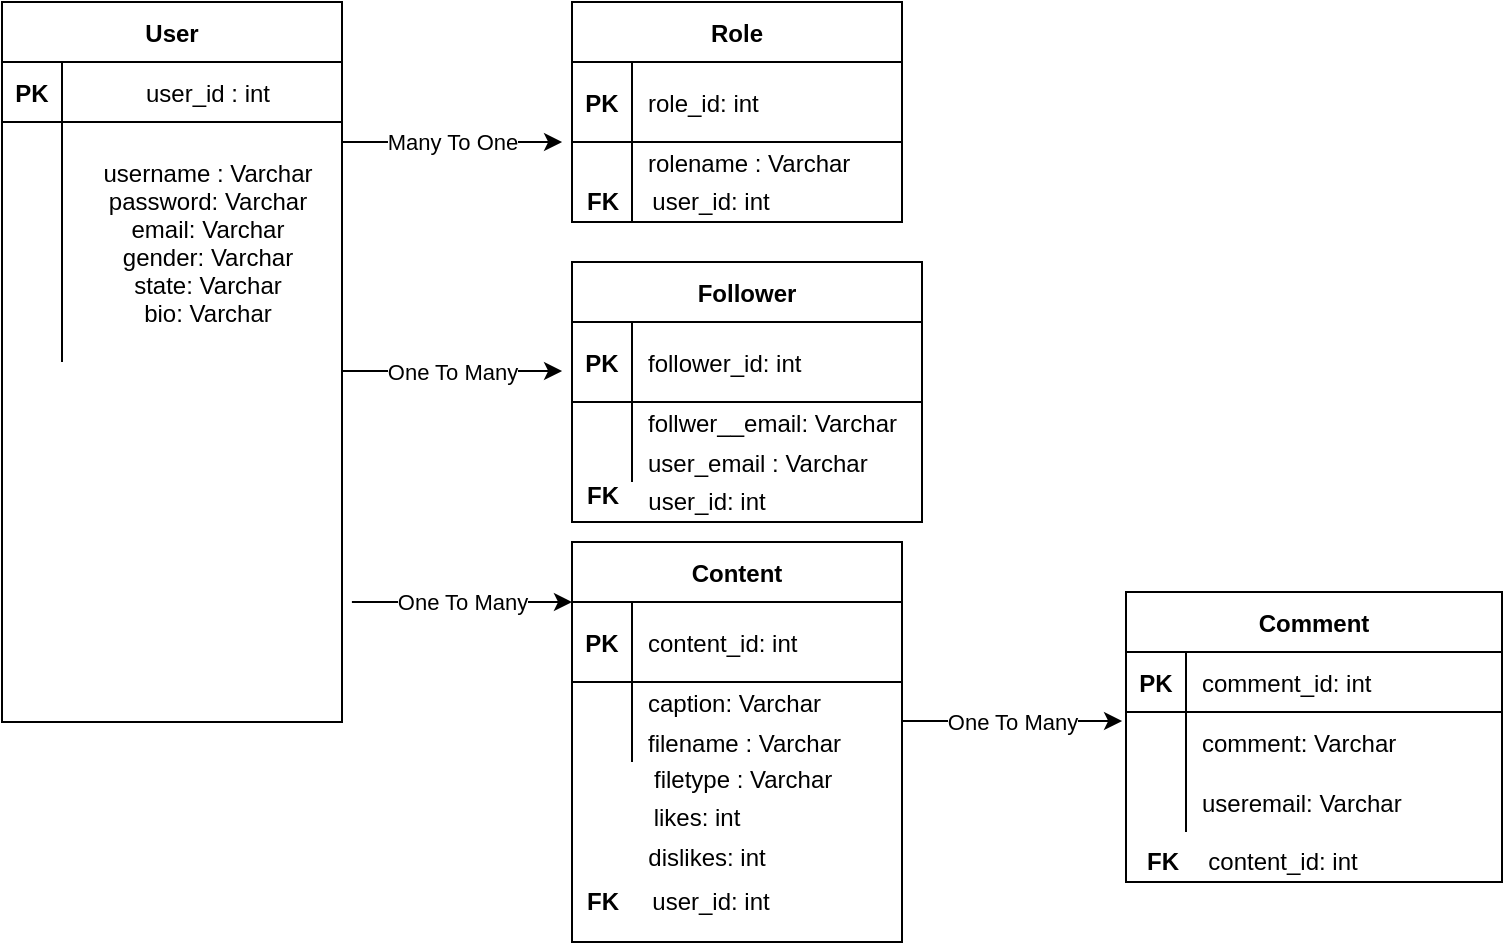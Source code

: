 <mxfile version="14.0.0" type="github" pages="2">
  <diagram id="R2lEEEUBdFMjLlhIrx00" name="Page-1">
    <mxGraphModel dx="1038" dy="548" grid="1" gridSize="10" guides="1" tooltips="1" connect="1" arrows="1" fold="1" page="1" pageScale="1" pageWidth="850" pageHeight="1100" math="0" shadow="0" extFonts="Permanent Marker^https://fonts.googleapis.com/css?family=Permanent+Marker">
      <root>
        <mxCell id="0" />
        <mxCell id="1" parent="0" />
        <mxCell id="C-vyLk0tnHw3VtMMgP7b-2" value="Role" style="shape=table;startSize=30;container=1;collapsible=1;childLayout=tableLayout;fixedRows=1;rowLines=0;fontStyle=1;align=center;resizeLast=1;" parent="1" vertex="1">
          <mxGeometry x="315" y="40" width="165" height="110" as="geometry" />
        </mxCell>
        <mxCell id="C-vyLk0tnHw3VtMMgP7b-3" value="" style="shape=partialRectangle;collapsible=0;dropTarget=0;pointerEvents=0;fillColor=none;points=[[0,0.5],[1,0.5]];portConstraint=eastwest;top=0;left=0;right=0;bottom=1;" parent="C-vyLk0tnHw3VtMMgP7b-2" vertex="1">
          <mxGeometry y="30" width="165" height="40" as="geometry" />
        </mxCell>
        <mxCell id="C-vyLk0tnHw3VtMMgP7b-4" value="PK" style="shape=partialRectangle;overflow=hidden;connectable=0;fillColor=none;top=0;left=0;bottom=0;right=0;fontStyle=1;" parent="C-vyLk0tnHw3VtMMgP7b-3" vertex="1">
          <mxGeometry width="30" height="40" as="geometry" />
        </mxCell>
        <mxCell id="C-vyLk0tnHw3VtMMgP7b-5" value="role_id: int" style="shape=partialRectangle;overflow=hidden;connectable=0;fillColor=none;top=0;left=0;bottom=0;right=0;align=left;spacingLeft=6;fontStyle=0;" parent="C-vyLk0tnHw3VtMMgP7b-3" vertex="1">
          <mxGeometry x="30" width="135" height="40" as="geometry" />
        </mxCell>
        <mxCell id="C-vyLk0tnHw3VtMMgP7b-6" value="" style="shape=partialRectangle;collapsible=0;dropTarget=0;pointerEvents=0;fillColor=none;points=[[0,0.5],[1,0.5]];portConstraint=eastwest;top=0;left=0;right=0;bottom=0;" parent="C-vyLk0tnHw3VtMMgP7b-2" vertex="1">
          <mxGeometry y="70" width="165" height="20" as="geometry" />
        </mxCell>
        <mxCell id="C-vyLk0tnHw3VtMMgP7b-7" value="" style="shape=partialRectangle;overflow=hidden;connectable=0;fillColor=none;top=0;left=0;bottom=0;right=0;" parent="C-vyLk0tnHw3VtMMgP7b-6" vertex="1">
          <mxGeometry width="30" height="20" as="geometry" />
        </mxCell>
        <mxCell id="C-vyLk0tnHw3VtMMgP7b-8" value="rolename : Varchar" style="shape=partialRectangle;overflow=hidden;connectable=0;fillColor=none;top=0;left=0;bottom=0;right=0;align=left;spacingLeft=6;" parent="C-vyLk0tnHw3VtMMgP7b-6" vertex="1">
          <mxGeometry x="30" width="135" height="20" as="geometry" />
        </mxCell>
        <mxCell id="C-vyLk0tnHw3VtMMgP7b-9" value="" style="shape=partialRectangle;collapsible=0;dropTarget=0;pointerEvents=0;fillColor=none;points=[[0,0.5],[1,0.5]];portConstraint=eastwest;top=0;left=0;right=0;bottom=0;" parent="C-vyLk0tnHw3VtMMgP7b-2" vertex="1">
          <mxGeometry y="90" width="165" height="20" as="geometry" />
        </mxCell>
        <mxCell id="C-vyLk0tnHw3VtMMgP7b-10" value="" style="shape=partialRectangle;overflow=hidden;connectable=0;fillColor=none;top=0;left=0;bottom=0;right=0;" parent="C-vyLk0tnHw3VtMMgP7b-9" vertex="1">
          <mxGeometry width="30" height="20" as="geometry" />
        </mxCell>
        <mxCell id="C-vyLk0tnHw3VtMMgP7b-11" value="" style="shape=partialRectangle;overflow=hidden;connectable=0;fillColor=none;top=0;left=0;bottom=0;right=0;align=left;spacingLeft=6;" parent="C-vyLk0tnHw3VtMMgP7b-9" vertex="1">
          <mxGeometry x="30" width="135" height="20" as="geometry" />
        </mxCell>
        <mxCell id="C-vyLk0tnHw3VtMMgP7b-23" value="User" style="shape=table;startSize=30;container=1;collapsible=1;childLayout=tableLayout;fixedRows=1;rowLines=0;fontStyle=1;align=center;resizeLast=1;verticalAlign=middle;" parent="1" vertex="1">
          <mxGeometry x="30" y="40" width="170" height="360" as="geometry" />
        </mxCell>
        <mxCell id="C-vyLk0tnHw3VtMMgP7b-24" value="" style="shape=partialRectangle;collapsible=0;dropTarget=0;pointerEvents=0;fillColor=none;points=[[0,0.5],[1,0.5]];portConstraint=eastwest;top=0;left=0;right=0;bottom=1;" parent="C-vyLk0tnHw3VtMMgP7b-23" vertex="1">
          <mxGeometry y="30" width="170" height="30" as="geometry" />
        </mxCell>
        <mxCell id="C-vyLk0tnHw3VtMMgP7b-25" value="PK" style="shape=partialRectangle;overflow=hidden;connectable=0;fillColor=none;top=0;left=0;bottom=0;right=0;fontStyle=1;" parent="C-vyLk0tnHw3VtMMgP7b-24" vertex="1">
          <mxGeometry width="30" height="30" as="geometry" />
        </mxCell>
        <mxCell id="C-vyLk0tnHw3VtMMgP7b-26" value="user_id : int" style="shape=partialRectangle;overflow=hidden;connectable=0;fillColor=none;top=0;left=0;bottom=0;right=0;align=center;spacingLeft=6;fontStyle=0;" parent="C-vyLk0tnHw3VtMMgP7b-24" vertex="1">
          <mxGeometry x="30" width="140" height="30" as="geometry" />
        </mxCell>
        <mxCell id="C-vyLk0tnHw3VtMMgP7b-27" value="" style="shape=partialRectangle;collapsible=0;dropTarget=0;pointerEvents=0;fillColor=none;points=[[0,0.5],[1,0.5]];portConstraint=eastwest;top=0;left=0;right=0;bottom=0;labelPosition=center;verticalLabelPosition=top;align=center;verticalAlign=bottom;" parent="C-vyLk0tnHw3VtMMgP7b-23" vertex="1">
          <mxGeometry y="60" width="170" height="120" as="geometry" />
        </mxCell>
        <mxCell id="C-vyLk0tnHw3VtMMgP7b-28" value="" style="shape=partialRectangle;overflow=hidden;connectable=0;fillColor=none;top=0;left=0;bottom=0;right=0;" parent="C-vyLk0tnHw3VtMMgP7b-27" vertex="1">
          <mxGeometry width="30" height="120" as="geometry" />
        </mxCell>
        <mxCell id="C-vyLk0tnHw3VtMMgP7b-29" value="username : Varchar&#xa;password: Varchar&#xa;email: Varchar&#xa;gender: Varchar&#xa;state: Varchar&#xa;bio: Varchar" style="shape=partialRectangle;overflow=hidden;connectable=0;fillColor=none;top=0;left=0;bottom=0;right=0;align=center;spacingLeft=6;labelPosition=center;verticalLabelPosition=middle;verticalAlign=middle;" parent="C-vyLk0tnHw3VtMMgP7b-27" vertex="1">
          <mxGeometry x="30" width="140" height="120" as="geometry" />
        </mxCell>
        <mxCell id="5Q7NE9V-nepm-4CETyd7-2" value="Follower" style="shape=table;startSize=30;container=1;collapsible=1;childLayout=tableLayout;fixedRows=1;rowLines=0;fontStyle=1;align=center;resizeLast=1;" vertex="1" parent="1">
          <mxGeometry x="315" y="170" width="175" height="130" as="geometry" />
        </mxCell>
        <mxCell id="5Q7NE9V-nepm-4CETyd7-3" value="" style="shape=partialRectangle;collapsible=0;dropTarget=0;pointerEvents=0;fillColor=none;points=[[0,0.5],[1,0.5]];portConstraint=eastwest;top=0;left=0;right=0;bottom=1;" vertex="1" parent="5Q7NE9V-nepm-4CETyd7-2">
          <mxGeometry y="30" width="175" height="40" as="geometry" />
        </mxCell>
        <mxCell id="5Q7NE9V-nepm-4CETyd7-4" value="PK" style="shape=partialRectangle;overflow=hidden;connectable=0;fillColor=none;top=0;left=0;bottom=0;right=0;fontStyle=1;" vertex="1" parent="5Q7NE9V-nepm-4CETyd7-3">
          <mxGeometry width="30" height="40" as="geometry" />
        </mxCell>
        <mxCell id="5Q7NE9V-nepm-4CETyd7-5" value="follower_id: int" style="shape=partialRectangle;overflow=hidden;connectable=0;fillColor=none;top=0;left=0;bottom=0;right=0;align=left;spacingLeft=6;fontStyle=0;" vertex="1" parent="5Q7NE9V-nepm-4CETyd7-3">
          <mxGeometry x="30" width="145" height="40" as="geometry" />
        </mxCell>
        <mxCell id="5Q7NE9V-nepm-4CETyd7-6" value="" style="shape=partialRectangle;collapsible=0;dropTarget=0;pointerEvents=0;fillColor=none;points=[[0,0.5],[1,0.5]];portConstraint=eastwest;top=0;left=0;right=0;bottom=0;" vertex="1" parent="5Q7NE9V-nepm-4CETyd7-2">
          <mxGeometry y="70" width="175" height="20" as="geometry" />
        </mxCell>
        <mxCell id="5Q7NE9V-nepm-4CETyd7-7" value="" style="shape=partialRectangle;overflow=hidden;connectable=0;fillColor=none;top=0;left=0;bottom=0;right=0;" vertex="1" parent="5Q7NE9V-nepm-4CETyd7-6">
          <mxGeometry width="30" height="20" as="geometry" />
        </mxCell>
        <mxCell id="5Q7NE9V-nepm-4CETyd7-8" value="follwer__email: Varchar" style="shape=partialRectangle;overflow=hidden;connectable=0;fillColor=none;top=0;left=0;bottom=0;right=0;align=left;spacingLeft=6;" vertex="1" parent="5Q7NE9V-nepm-4CETyd7-6">
          <mxGeometry x="30" width="145" height="20" as="geometry" />
        </mxCell>
        <mxCell id="5Q7NE9V-nepm-4CETyd7-9" value="" style="shape=partialRectangle;collapsible=0;dropTarget=0;pointerEvents=0;fillColor=none;points=[[0,0.5],[1,0.5]];portConstraint=eastwest;top=0;left=0;right=0;bottom=0;" vertex="1" parent="5Q7NE9V-nepm-4CETyd7-2">
          <mxGeometry y="90" width="175" height="20" as="geometry" />
        </mxCell>
        <mxCell id="5Q7NE9V-nepm-4CETyd7-10" value="" style="shape=partialRectangle;overflow=hidden;connectable=0;fillColor=none;top=0;left=0;bottom=0;right=0;" vertex="1" parent="5Q7NE9V-nepm-4CETyd7-9">
          <mxGeometry width="30" height="20" as="geometry" />
        </mxCell>
        <mxCell id="5Q7NE9V-nepm-4CETyd7-11" value="user_email : Varchar" style="shape=partialRectangle;overflow=hidden;connectable=0;fillColor=none;top=0;left=0;bottom=0;right=0;align=left;spacingLeft=6;" vertex="1" parent="5Q7NE9V-nepm-4CETyd7-9">
          <mxGeometry x="30" width="145" height="20" as="geometry" />
        </mxCell>
        <mxCell id="5Q7NE9V-nepm-4CETyd7-22" value="Content" style="shape=table;startSize=30;container=1;collapsible=1;childLayout=tableLayout;fixedRows=1;rowLines=0;fontStyle=1;align=center;resizeLast=1;" vertex="1" parent="1">
          <mxGeometry x="315" y="310" width="165" height="200" as="geometry" />
        </mxCell>
        <mxCell id="5Q7NE9V-nepm-4CETyd7-23" value="" style="shape=partialRectangle;collapsible=0;dropTarget=0;pointerEvents=0;fillColor=none;points=[[0,0.5],[1,0.5]];portConstraint=eastwest;top=0;left=0;right=0;bottom=1;" vertex="1" parent="5Q7NE9V-nepm-4CETyd7-22">
          <mxGeometry y="30" width="165" height="40" as="geometry" />
        </mxCell>
        <mxCell id="5Q7NE9V-nepm-4CETyd7-24" value="PK" style="shape=partialRectangle;overflow=hidden;connectable=0;fillColor=none;top=0;left=0;bottom=0;right=0;fontStyle=1;" vertex="1" parent="5Q7NE9V-nepm-4CETyd7-23">
          <mxGeometry width="30" height="40" as="geometry" />
        </mxCell>
        <mxCell id="5Q7NE9V-nepm-4CETyd7-25" value="content_id: int" style="shape=partialRectangle;overflow=hidden;connectable=0;fillColor=none;top=0;left=0;bottom=0;right=0;align=left;spacingLeft=6;fontStyle=0;" vertex="1" parent="5Q7NE9V-nepm-4CETyd7-23">
          <mxGeometry x="30" width="135" height="40" as="geometry" />
        </mxCell>
        <mxCell id="5Q7NE9V-nepm-4CETyd7-26" value="" style="shape=partialRectangle;collapsible=0;dropTarget=0;pointerEvents=0;fillColor=none;points=[[0,0.5],[1,0.5]];portConstraint=eastwest;top=0;left=0;right=0;bottom=0;" vertex="1" parent="5Q7NE9V-nepm-4CETyd7-22">
          <mxGeometry y="70" width="165" height="20" as="geometry" />
        </mxCell>
        <mxCell id="5Q7NE9V-nepm-4CETyd7-27" value="" style="shape=partialRectangle;overflow=hidden;connectable=0;fillColor=none;top=0;left=0;bottom=0;right=0;" vertex="1" parent="5Q7NE9V-nepm-4CETyd7-26">
          <mxGeometry width="30" height="20" as="geometry" />
        </mxCell>
        <mxCell id="5Q7NE9V-nepm-4CETyd7-28" value="caption: Varchar" style="shape=partialRectangle;overflow=hidden;connectable=0;fillColor=none;top=0;left=0;bottom=0;right=0;align=left;spacingLeft=6;" vertex="1" parent="5Q7NE9V-nepm-4CETyd7-26">
          <mxGeometry x="30" width="135" height="20" as="geometry" />
        </mxCell>
        <mxCell id="5Q7NE9V-nepm-4CETyd7-29" value="" style="shape=partialRectangle;collapsible=0;dropTarget=0;pointerEvents=0;fillColor=none;points=[[0,0.5],[1,0.5]];portConstraint=eastwest;top=0;left=0;right=0;bottom=0;" vertex="1" parent="5Q7NE9V-nepm-4CETyd7-22">
          <mxGeometry y="90" width="165" height="20" as="geometry" />
        </mxCell>
        <mxCell id="5Q7NE9V-nepm-4CETyd7-30" value="" style="shape=partialRectangle;overflow=hidden;connectable=0;fillColor=none;top=0;left=0;bottom=0;right=0;" vertex="1" parent="5Q7NE9V-nepm-4CETyd7-29">
          <mxGeometry width="30" height="20" as="geometry" />
        </mxCell>
        <mxCell id="5Q7NE9V-nepm-4CETyd7-31" value="filename : Varchar" style="shape=partialRectangle;overflow=hidden;connectable=0;fillColor=none;top=0;left=0;bottom=0;right=0;align=left;spacingLeft=6;" vertex="1" parent="5Q7NE9V-nepm-4CETyd7-29">
          <mxGeometry x="30" width="135" height="20" as="geometry" />
        </mxCell>
        <mxCell id="5Q7NE9V-nepm-4CETyd7-37" value="Comment" style="shape=table;startSize=30;container=1;collapsible=1;childLayout=tableLayout;fixedRows=1;rowLines=0;fontStyle=1;align=center;resizeLast=1;" vertex="1" parent="1">
          <mxGeometry x="592" y="335" width="188" height="145" as="geometry" />
        </mxCell>
        <mxCell id="5Q7NE9V-nepm-4CETyd7-38" value="" style="shape=partialRectangle;collapsible=0;dropTarget=0;pointerEvents=0;fillColor=none;top=0;left=0;bottom=1;right=0;points=[[0,0.5],[1,0.5]];portConstraint=eastwest;" vertex="1" parent="5Q7NE9V-nepm-4CETyd7-37">
          <mxGeometry y="30" width="188" height="30" as="geometry" />
        </mxCell>
        <mxCell id="5Q7NE9V-nepm-4CETyd7-39" value="PK" style="shape=partialRectangle;connectable=0;fillColor=none;top=0;left=0;bottom=0;right=0;fontStyle=1;overflow=hidden;" vertex="1" parent="5Q7NE9V-nepm-4CETyd7-38">
          <mxGeometry width="30" height="30" as="geometry" />
        </mxCell>
        <mxCell id="5Q7NE9V-nepm-4CETyd7-40" value="comment_id: int" style="shape=partialRectangle;connectable=0;fillColor=none;top=0;left=0;bottom=0;right=0;align=left;spacingLeft=6;fontStyle=0;overflow=hidden;" vertex="1" parent="5Q7NE9V-nepm-4CETyd7-38">
          <mxGeometry x="30" width="158" height="30" as="geometry" />
        </mxCell>
        <mxCell id="5Q7NE9V-nepm-4CETyd7-41" value="" style="shape=partialRectangle;collapsible=0;dropTarget=0;pointerEvents=0;fillColor=none;top=0;left=0;bottom=0;right=0;points=[[0,0.5],[1,0.5]];portConstraint=eastwest;" vertex="1" parent="5Q7NE9V-nepm-4CETyd7-37">
          <mxGeometry y="60" width="188" height="30" as="geometry" />
        </mxCell>
        <mxCell id="5Q7NE9V-nepm-4CETyd7-42" value="" style="shape=partialRectangle;connectable=0;fillColor=none;top=0;left=0;bottom=0;right=0;editable=1;overflow=hidden;" vertex="1" parent="5Q7NE9V-nepm-4CETyd7-41">
          <mxGeometry width="30" height="30" as="geometry" />
        </mxCell>
        <mxCell id="5Q7NE9V-nepm-4CETyd7-43" value="comment: Varchar" style="shape=partialRectangle;connectable=0;fillColor=none;top=0;left=0;bottom=0;right=0;align=left;spacingLeft=6;overflow=hidden;" vertex="1" parent="5Q7NE9V-nepm-4CETyd7-41">
          <mxGeometry x="30" width="158" height="30" as="geometry" />
        </mxCell>
        <mxCell id="5Q7NE9V-nepm-4CETyd7-44" value="" style="shape=partialRectangle;collapsible=0;dropTarget=0;pointerEvents=0;fillColor=none;top=0;left=0;bottom=0;right=0;points=[[0,0.5],[1,0.5]];portConstraint=eastwest;" vertex="1" parent="5Q7NE9V-nepm-4CETyd7-37">
          <mxGeometry y="90" width="188" height="30" as="geometry" />
        </mxCell>
        <mxCell id="5Q7NE9V-nepm-4CETyd7-45" value="" style="shape=partialRectangle;connectable=0;fillColor=none;top=0;left=0;bottom=0;right=0;editable=1;overflow=hidden;" vertex="1" parent="5Q7NE9V-nepm-4CETyd7-44">
          <mxGeometry width="30" height="30" as="geometry" />
        </mxCell>
        <mxCell id="5Q7NE9V-nepm-4CETyd7-46" value="useremail: Varchar" style="shape=partialRectangle;connectable=0;fillColor=none;top=0;left=0;bottom=0;right=0;align=left;spacingLeft=6;overflow=hidden;" vertex="1" parent="5Q7NE9V-nepm-4CETyd7-44">
          <mxGeometry x="30" width="158" height="30" as="geometry" />
        </mxCell>
        <mxCell id="5Q7NE9V-nepm-4CETyd7-50" value="&lt;span style=&quot;color: rgba(0 , 0 , 0 , 0) ; font-family: monospace ; font-size: 0px&quot;&gt;%3CmxGraphModel%3E%3Croot%3E%3CmxCell%20id%3D%220%22%2F%3E%3CmxCell%20id%3D%221%22%20parent%3D%220%22%2F%3E%3CmxCell%20id%3D%222%22%20value%3D%22%22%20style%3D%22shape%3DpartialRectangle%3Bcollapsible%3D0%3BdropTarget%3D0%3BpointerEvents%3D0%3BfillColor%3Dnone%3Bpoints%3D%5B%5B0%2C0.5%5D%2C%5B1%2C0.5%5D%5D%3BportConstraint%3Deastwest%3Btop%3D0%3Bleft%3D0%3Bright%3D0%3Bbottom%3D0%3B%22%20vertex%3D%221%22%20parent%3D%221%22%3E%3CmxGeometry%20x%3D%22484%22%20y%3D%22400%22%20width%3D%22185%22%20height%3D%2220%22%20as%3D%22geometry%22%2F%3E%3C%2FmxCell%3E%3CmxCell%20id%3D%223%22%20value%3D%22%22%20style%3D%22shape%3DpartialRectangle%3Boverflow%3Dhidden%3Bconnectable%3D0%3BfillColor%3Dnone%3Btop%3D0%3Bleft%3D0%3Bbottom%3D0%3Bright%3D0%3B%22%20vertex%3D%221%22%20parent%3D%222%22%3E%3CmxGeometry%20width%3D%2230%22%20height%3D%2220%22%20as%3D%22geometry%22%2F%3E%3C%2FmxCell%3E%3CmxCell%20id%3D%224%22%20value%3D%22filetype%20%3A%20Varchar%22%20style%3D%22shape%3DpartialRectangle%3Boverflow%3Dhidden%3Bconnectable%3D0%3BfillColor%3Dnone%3Btop%3D0%3Bleft%3D0%3Bbottom%3D0%3Bright%3D0%3Balign%3Dleft%3BspacingLeft%3D6%3B%22%20vertex%3D%221%22%20parent%3D%222%22%3E%3CmxGeometry%20x%3D%2230%22%20width%3D%22155%22%20height%3D%2220%22%20as%3D%22geometry%22%2F%3E%3C%2FmxCell%3E%3CmxCell%20id%3D%225%22%20value%3D%22%26lt%3Bspan%20style%3D%26quot%3Btext-align%3A%20left%26quot%3B%26gt%3Blikes%3A%20int%26lt%3B%2Fspan%26gt%3B%22%20style%3D%22text%3Bhtml%3D1%3Balign%3Dcenter%3BverticalAlign%3Dmiddle%3Bresizable%3D0%3Bpoints%3D%5B%5D%3Bautosize%3D1%3B%22%20vertex%3D%221%22%20parent%3D%221%22%3E%3CmxGeometry%20x%3D%22513%22%20y%3D%22420%22%20width%3D%2260%22%20height%3D%2220%22%20as%3D%22geometry%22%2F%3E%3C%2FmxCell%3E%3CmxCell%20id%3D%226%22%20value%3D%22dislikes%3A%20int%22%20style%3D%22text%3Bhtml%3D1%3Balign%3Dcenter%3BverticalAlign%3Dmiddle%3Bresizable%3D0%3Bpoints%3D%5B%5D%3Bautosize%3D1%3B%22%20vertex%3D%221%22%20parent%3D%221%22%3E%3CmxGeometry%20x%3D%22513%22%20y%3D%22440%22%20width%3D%2270%22%20height%3D%2220%22%20as%3D%22geometry%22%2F%3E%3C%2FmxCell%3E%3C%2Froot%3E%3C%2FmxGraphModel%3E&lt;/span&gt;&lt;span style=&quot;color: rgba(0 , 0 , 0 , 0) ; font-family: monospace ; font-size: 0px&quot;&gt;%3CmxGraphModel%3E%3Croot%3E%3CmxCell%20id%3D%220%22%2F%3E%3CmxCell%20id%3D%221%22%20parent%3D%220%22%2F%3E%3CmxCell%20id%3D%222%22%20value%3D%22%22%20style%3D%22shape%3DpartialRectangle%3Bcollapsible%3D0%3BdropTarget%3D0%3BpointerEvents%3D0%3BfillColor%3Dnone%3Bpoints%3D%5B%5B0%2C0.5%5D%2C%5B1%2C0.5%5D%5D%3BportConstraint%3Deastwest%3Btop%3D0%3Bleft%3D0%3Bright%3D0%3Bbottom%3D0%3B%22%20vertex%3D%221%22%20parent%3D%221%22%3E%3CmxGeometry%20x%3D%22484%22%20y%3D%22400%22%20width%3D%22185%22%20height%3D%2220%22%20as%3D%22geometry%22%2F%3E%3C%2FmxCell%3E%3CmxCell%20id%3D%223%22%20value%3D%22%22%20style%3D%22shape%3DpartialRectangle%3Boverflow%3Dhidden%3Bconnectable%3D0%3BfillColor%3Dnone%3Btop%3D0%3Bleft%3D0%3Bbottom%3D0%3Bright%3D0%3B%22%20vertex%3D%221%22%20parent%3D%222%22%3E%3CmxGeometry%20width%3D%2230%22%20height%3D%2220%22%20as%3D%22geometry%22%2F%3E%3C%2FmxCell%3E%3CmxCell%20id%3D%224%22%20value%3D%22filetype%20%3A%20Varchar%22%20style%3D%22shape%3DpartialRectangle%3Boverflow%3Dhidden%3Bconnectable%3D0%3BfillColor%3Dnone%3Btop%3D0%3Bleft%3D0%3Bbottom%3D0%3Bright%3D0%3Balign%3Dleft%3BspacingLeft%3D6%3B%22%20vertex%3D%221%22%20parent%3D%222%22%3E%3CmxGeometry%20x%3D%2230%22%20width%3D%22155%22%20height%3D%2220%22%20as%3D%22geometry%22%2F%3E%3C%2FmxCell%3E%3CmxCell%20id%3D%225%22%20value%3D%22%26lt%3Bspan%20style%3D%26quot%3Btext-align%3A%20left%26quot%3B%26gt%3Blikes%3A%20int%26lt%3B%2Fspan%26gt%3B%22%20style%3D%22text%3Bhtml%3D1%3Balign%3Dcenter%3BverticalAlign%3Dmiddle%3Bresizable%3D0%3Bpoints%3D%5B%5D%3Bautosize%3D1%3B%22%20vertex%3D%221%22%20parent%3D%221%22%3E%3CmxGeometry%20x%3D%22513%22%20y%3D%22420%22%20width%3D%2260%22%20height%3D%2220%22%20as%3D%22geometry%22%2F%3E%3C%2FmxCell%3E%3CmxCell%20id%3D%226%22%20value%3D%22dislikes%3A%20int%22%20style%3D%22text%3Bhtml%3D1%3Balign%3Dcenter%3BverticalAlign%3Dmiddle%3Bresizable%3D0%3Bpoints%3D%5B%5D%3Bautosize%3D1%3B%22%20vertex%3D%221%22%20parent%3D%221%22%3E%3CmxGeometry%20x%3D%22513%22%20y%3D%22440%22%20width%3D%2270%22%20height%3D%2220%22%20as%3D%22geometry%22%2F%3E%3C%2FmxCell%3E%3C%2Froot%3E%3C%2FmxGraphModel%3E&lt;/span&gt;" style="text;html=1;align=center;verticalAlign=middle;resizable=0;points=[];autosize=1;" vertex="1" parent="1">
          <mxGeometry x="370" y="420" width="20" height="20" as="geometry" />
        </mxCell>
        <mxCell id="5Q7NE9V-nepm-4CETyd7-51" value="" style="shape=partialRectangle;collapsible=0;dropTarget=0;pointerEvents=0;fillColor=none;points=[[0,0.5],[1,0.5]];portConstraint=eastwest;top=0;left=0;right=0;bottom=0;" vertex="1" parent="1">
          <mxGeometry x="318" y="418" width="185" height="20" as="geometry" />
        </mxCell>
        <mxCell id="5Q7NE9V-nepm-4CETyd7-52" value="" style="shape=partialRectangle;overflow=hidden;connectable=0;fillColor=none;top=0;left=0;bottom=0;right=0;" vertex="1" parent="5Q7NE9V-nepm-4CETyd7-51">
          <mxGeometry width="30" height="20" as="geometry" />
        </mxCell>
        <mxCell id="5Q7NE9V-nepm-4CETyd7-53" value="filetype : Varchar" style="shape=partialRectangle;overflow=hidden;connectable=0;fillColor=none;top=0;left=0;bottom=0;right=0;align=left;spacingLeft=6;" vertex="1" parent="5Q7NE9V-nepm-4CETyd7-51">
          <mxGeometry x="30" width="155" height="20" as="geometry" />
        </mxCell>
        <mxCell id="5Q7NE9V-nepm-4CETyd7-54" value="&lt;span style=&quot;text-align: left&quot;&gt;likes: int&lt;/span&gt;" style="text;html=1;align=center;verticalAlign=middle;resizable=0;points=[];autosize=1;" vertex="1" parent="1">
          <mxGeometry x="347" y="438" width="60" height="20" as="geometry" />
        </mxCell>
        <mxCell id="5Q7NE9V-nepm-4CETyd7-55" value="dislikes: int" style="text;html=1;align=center;verticalAlign=middle;resizable=0;points=[];autosize=1;" vertex="1" parent="1">
          <mxGeometry x="347" y="458" width="70" height="20" as="geometry" />
        </mxCell>
        <mxCell id="fu4e4-tMArV1jeTYWW-F-5" value="" style="endArrow=classic;html=1;entryX=-0.03;entryY=0;entryDx=0;entryDy=0;entryPerimeter=0;" edge="1" parent="1" target="C-vyLk0tnHw3VtMMgP7b-6">
          <mxGeometry relative="1" as="geometry">
            <mxPoint x="200" y="110" as="sourcePoint" />
            <mxPoint x="300" y="110" as="targetPoint" />
            <Array as="points">
              <mxPoint x="260" y="110" />
            </Array>
          </mxGeometry>
        </mxCell>
        <mxCell id="fu4e4-tMArV1jeTYWW-F-6" value="Many To One" style="edgeLabel;resizable=0;html=1;align=center;verticalAlign=middle;" connectable="0" vertex="1" parent="fu4e4-tMArV1jeTYWW-F-5">
          <mxGeometry relative="1" as="geometry" />
        </mxCell>
        <mxCell id="7YnTA-mcEngVkZKlQ1uH-1" value="" style="endArrow=classic;html=1;entryX=-0.03;entryY=0;entryDx=0;entryDy=0;entryPerimeter=0;" edge="1" parent="1">
          <mxGeometry relative="1" as="geometry">
            <mxPoint x="200" y="224.5" as="sourcePoint" />
            <mxPoint x="310.05" y="224.5" as="targetPoint" />
            <Array as="points">
              <mxPoint x="260" y="224.5" />
            </Array>
          </mxGeometry>
        </mxCell>
        <mxCell id="7YnTA-mcEngVkZKlQ1uH-2" value="One To Many" style="edgeLabel;resizable=0;html=1;align=center;verticalAlign=middle;" connectable="0" vertex="1" parent="7YnTA-mcEngVkZKlQ1uH-1">
          <mxGeometry relative="1" as="geometry" />
        </mxCell>
        <mxCell id="7YnTA-mcEngVkZKlQ1uH-3" value="" style="endArrow=classic;html=1;entryX=-0.03;entryY=0;entryDx=0;entryDy=0;entryPerimeter=0;" edge="1" parent="1">
          <mxGeometry relative="1" as="geometry">
            <mxPoint x="204.95" y="340" as="sourcePoint" />
            <mxPoint x="315.0" y="340" as="targetPoint" />
            <Array as="points">
              <mxPoint x="264.95" y="340" />
            </Array>
          </mxGeometry>
        </mxCell>
        <mxCell id="7YnTA-mcEngVkZKlQ1uH-4" value="One To Many" style="edgeLabel;resizable=0;html=1;align=center;verticalAlign=middle;" connectable="0" vertex="1" parent="7YnTA-mcEngVkZKlQ1uH-3">
          <mxGeometry relative="1" as="geometry" />
        </mxCell>
        <mxCell id="7YnTA-mcEngVkZKlQ1uH-5" value="" style="endArrow=classic;html=1;entryX=-0.03;entryY=0;entryDx=0;entryDy=0;entryPerimeter=0;" edge="1" parent="1">
          <mxGeometry relative="1" as="geometry">
            <mxPoint x="480" y="399.5" as="sourcePoint" />
            <mxPoint x="590.05" y="399.5" as="targetPoint" />
            <Array as="points">
              <mxPoint x="540" y="399.5" />
            </Array>
          </mxGeometry>
        </mxCell>
        <mxCell id="7YnTA-mcEngVkZKlQ1uH-6" value="One To Many" style="edgeLabel;resizable=0;html=1;align=center;verticalAlign=middle;" connectable="0" vertex="1" parent="7YnTA-mcEngVkZKlQ1uH-5">
          <mxGeometry relative="1" as="geometry" />
        </mxCell>
        <mxCell id="7YnTA-mcEngVkZKlQ1uH-7" value="content_id: int" style="text;html=1;align=center;verticalAlign=middle;resizable=0;points=[];autosize=1;" vertex="1" parent="1">
          <mxGeometry x="625" y="460" width="90" height="20" as="geometry" />
        </mxCell>
        <mxCell id="7YnTA-mcEngVkZKlQ1uH-8" value="&lt;b&gt;FK&lt;/b&gt;" style="text;html=1;align=center;verticalAlign=middle;resizable=0;points=[];autosize=1;" vertex="1" parent="1">
          <mxGeometry x="595" y="460" width="30" height="20" as="geometry" />
        </mxCell>
        <mxCell id="7YnTA-mcEngVkZKlQ1uH-11" value="user_id: int" style="text;html=1;align=center;verticalAlign=middle;resizable=0;points=[];autosize=1;" vertex="1" parent="1">
          <mxGeometry x="349" y="480" width="70" height="20" as="geometry" />
        </mxCell>
        <mxCell id="7YnTA-mcEngVkZKlQ1uH-12" value="&lt;b&gt;FK&lt;/b&gt;" style="text;html=1;align=center;verticalAlign=middle;resizable=0;points=[];autosize=1;" vertex="1" parent="1">
          <mxGeometry x="315" y="480" width="30" height="20" as="geometry" />
        </mxCell>
        <mxCell id="7YnTA-mcEngVkZKlQ1uH-13" value="&lt;b&gt;FK&lt;/b&gt;" style="text;html=1;align=center;verticalAlign=middle;resizable=0;points=[];autosize=1;" vertex="1" parent="1">
          <mxGeometry x="315" y="277" width="30" height="20" as="geometry" />
        </mxCell>
        <mxCell id="7YnTA-mcEngVkZKlQ1uH-15" value="user_id: int" style="text;html=1;align=center;verticalAlign=middle;resizable=0;points=[];autosize=1;" vertex="1" parent="1">
          <mxGeometry x="347" y="280" width="70" height="20" as="geometry" />
        </mxCell>
        <mxCell id="7YnTA-mcEngVkZKlQ1uH-16" value="user_id: int" style="text;html=1;align=center;verticalAlign=middle;resizable=0;points=[];autosize=1;" vertex="1" parent="1">
          <mxGeometry x="349" y="130" width="70" height="20" as="geometry" />
        </mxCell>
        <mxCell id="7YnTA-mcEngVkZKlQ1uH-17" value="&lt;b&gt;FK&lt;/b&gt;" style="text;html=1;align=center;verticalAlign=middle;resizable=0;points=[];autosize=1;" vertex="1" parent="1">
          <mxGeometry x="315" y="130" width="30" height="20" as="geometry" />
        </mxCell>
      </root>
    </mxGraphModel>
  </diagram>
  <diagram id="HzP4pk05iDuZaxsxo48H" name="Page-2">
    <mxGraphModel dx="1038" dy="548" grid="1" gridSize="10" guides="1" tooltips="1" connect="1" arrows="1" fold="1" page="1" pageScale="1" pageWidth="827" pageHeight="1169" math="0" shadow="0">
      <root>
        <mxCell id="BTfcRclU6jWkhHweVAjm-0" />
        <mxCell id="BTfcRclU6jWkhHweVAjm-1" parent="BTfcRclU6jWkhHweVAjm-0" />
        <mxCell id="7CtOLyxT5AtkEcyL63pm-0" value="User" style="swimlane;fontStyle=0;childLayout=stackLayout;horizontal=1;startSize=26;horizontalStack=0;resizeParent=1;resizeParentMax=0;resizeLast=0;collapsible=1;marginBottom=0;align=center;fontSize=14;rounded=0;sketch=0;" vertex="1" parent="BTfcRclU6jWkhHweVAjm-1">
          <mxGeometry x="70" y="30" width="130" height="290" as="geometry" />
        </mxCell>
        <mxCell id="n7kLhVo3OMoBDyhQWaVE-2" value="user_id: int&lt;br&gt;username: String&lt;br style=&quot;padding: 0px ; margin: 0px&quot;&gt;password: String&lt;br style=&quot;padding: 0px ; margin: 0px&quot;&gt;email: String&lt;br style=&quot;padding: 0px ; margin: 0px&quot;&gt;gender: String&lt;br style=&quot;padding: 0px ; margin: 0px&quot;&gt;state: String&lt;br style=&quot;padding: 0px ; margin: 0px&quot;&gt;&lt;div&gt;&lt;span&gt;bio: String&lt;/span&gt;&lt;/div&gt;" style="text;html=1;align=left;verticalAlign=middle;resizable=0;points=[];autosize=1;" vertex="1" parent="BTfcRclU6jWkhHweVAjm-1">
          <mxGeometry x="90" y="70" width="110" height="100" as="geometry" />
        </mxCell>
        <mxCell id="qSBn3JzvmLfrAt5MnUxG-0" value="Role" style="swimlane;fontStyle=0;childLayout=stackLayout;horizontal=1;startSize=26;horizontalStack=0;resizeParent=1;resizeParentMax=0;resizeLast=0;collapsible=1;marginBottom=0;align=center;fontSize=14;rounded=0;sketch=0;" vertex="1" parent="BTfcRclU6jWkhHweVAjm-1">
          <mxGeometry x="370" y="30" width="110" height="86" as="geometry" />
        </mxCell>
        <mxCell id="qSBn3JzvmLfrAt5MnUxG-4" value="role_id: int&lt;br&gt;&lt;div&gt;&lt;span&gt;rolename: String&lt;/span&gt;&lt;/div&gt;&lt;div&gt;&lt;br&gt;&lt;/div&gt;&lt;div&gt;&lt;br&gt;&lt;/div&gt;" style="text;html=1;align=left;verticalAlign=middle;resizable=0;points=[];autosize=1;" vertex="1" parent="qSBn3JzvmLfrAt5MnUxG-0">
          <mxGeometry y="26" width="110" height="60" as="geometry" />
        </mxCell>
        <mxCell id="qSBn3JzvmLfrAt5MnUxG-2" value="loginUser&lt;br&gt;addUser&lt;br&gt;deleteUser&lt;br&gt;getUserById&lt;br&gt;getUserByEmail&lt;br&gt;updateUser&lt;br&gt;followUser&lt;br&gt;unFollowUser" style="text;html=1;align=left;verticalAlign=middle;resizable=0;points=[];autosize=1;" vertex="1" parent="BTfcRclU6jWkhHweVAjm-1">
          <mxGeometry x="90" y="191" width="100" height="110" as="geometry" />
        </mxCell>
        <mxCell id="qSBn3JzvmLfrAt5MnUxG-3" value="" style="endArrow=none;html=1;rounded=0;" edge="1" parent="BTfcRclU6jWkhHweVAjm-1">
          <mxGeometry relative="1" as="geometry">
            <mxPoint x="70" y="180" as="sourcePoint" />
            <mxPoint x="200" y="180" as="targetPoint" />
          </mxGeometry>
        </mxCell>
      </root>
    </mxGraphModel>
  </diagram>
</mxfile>
